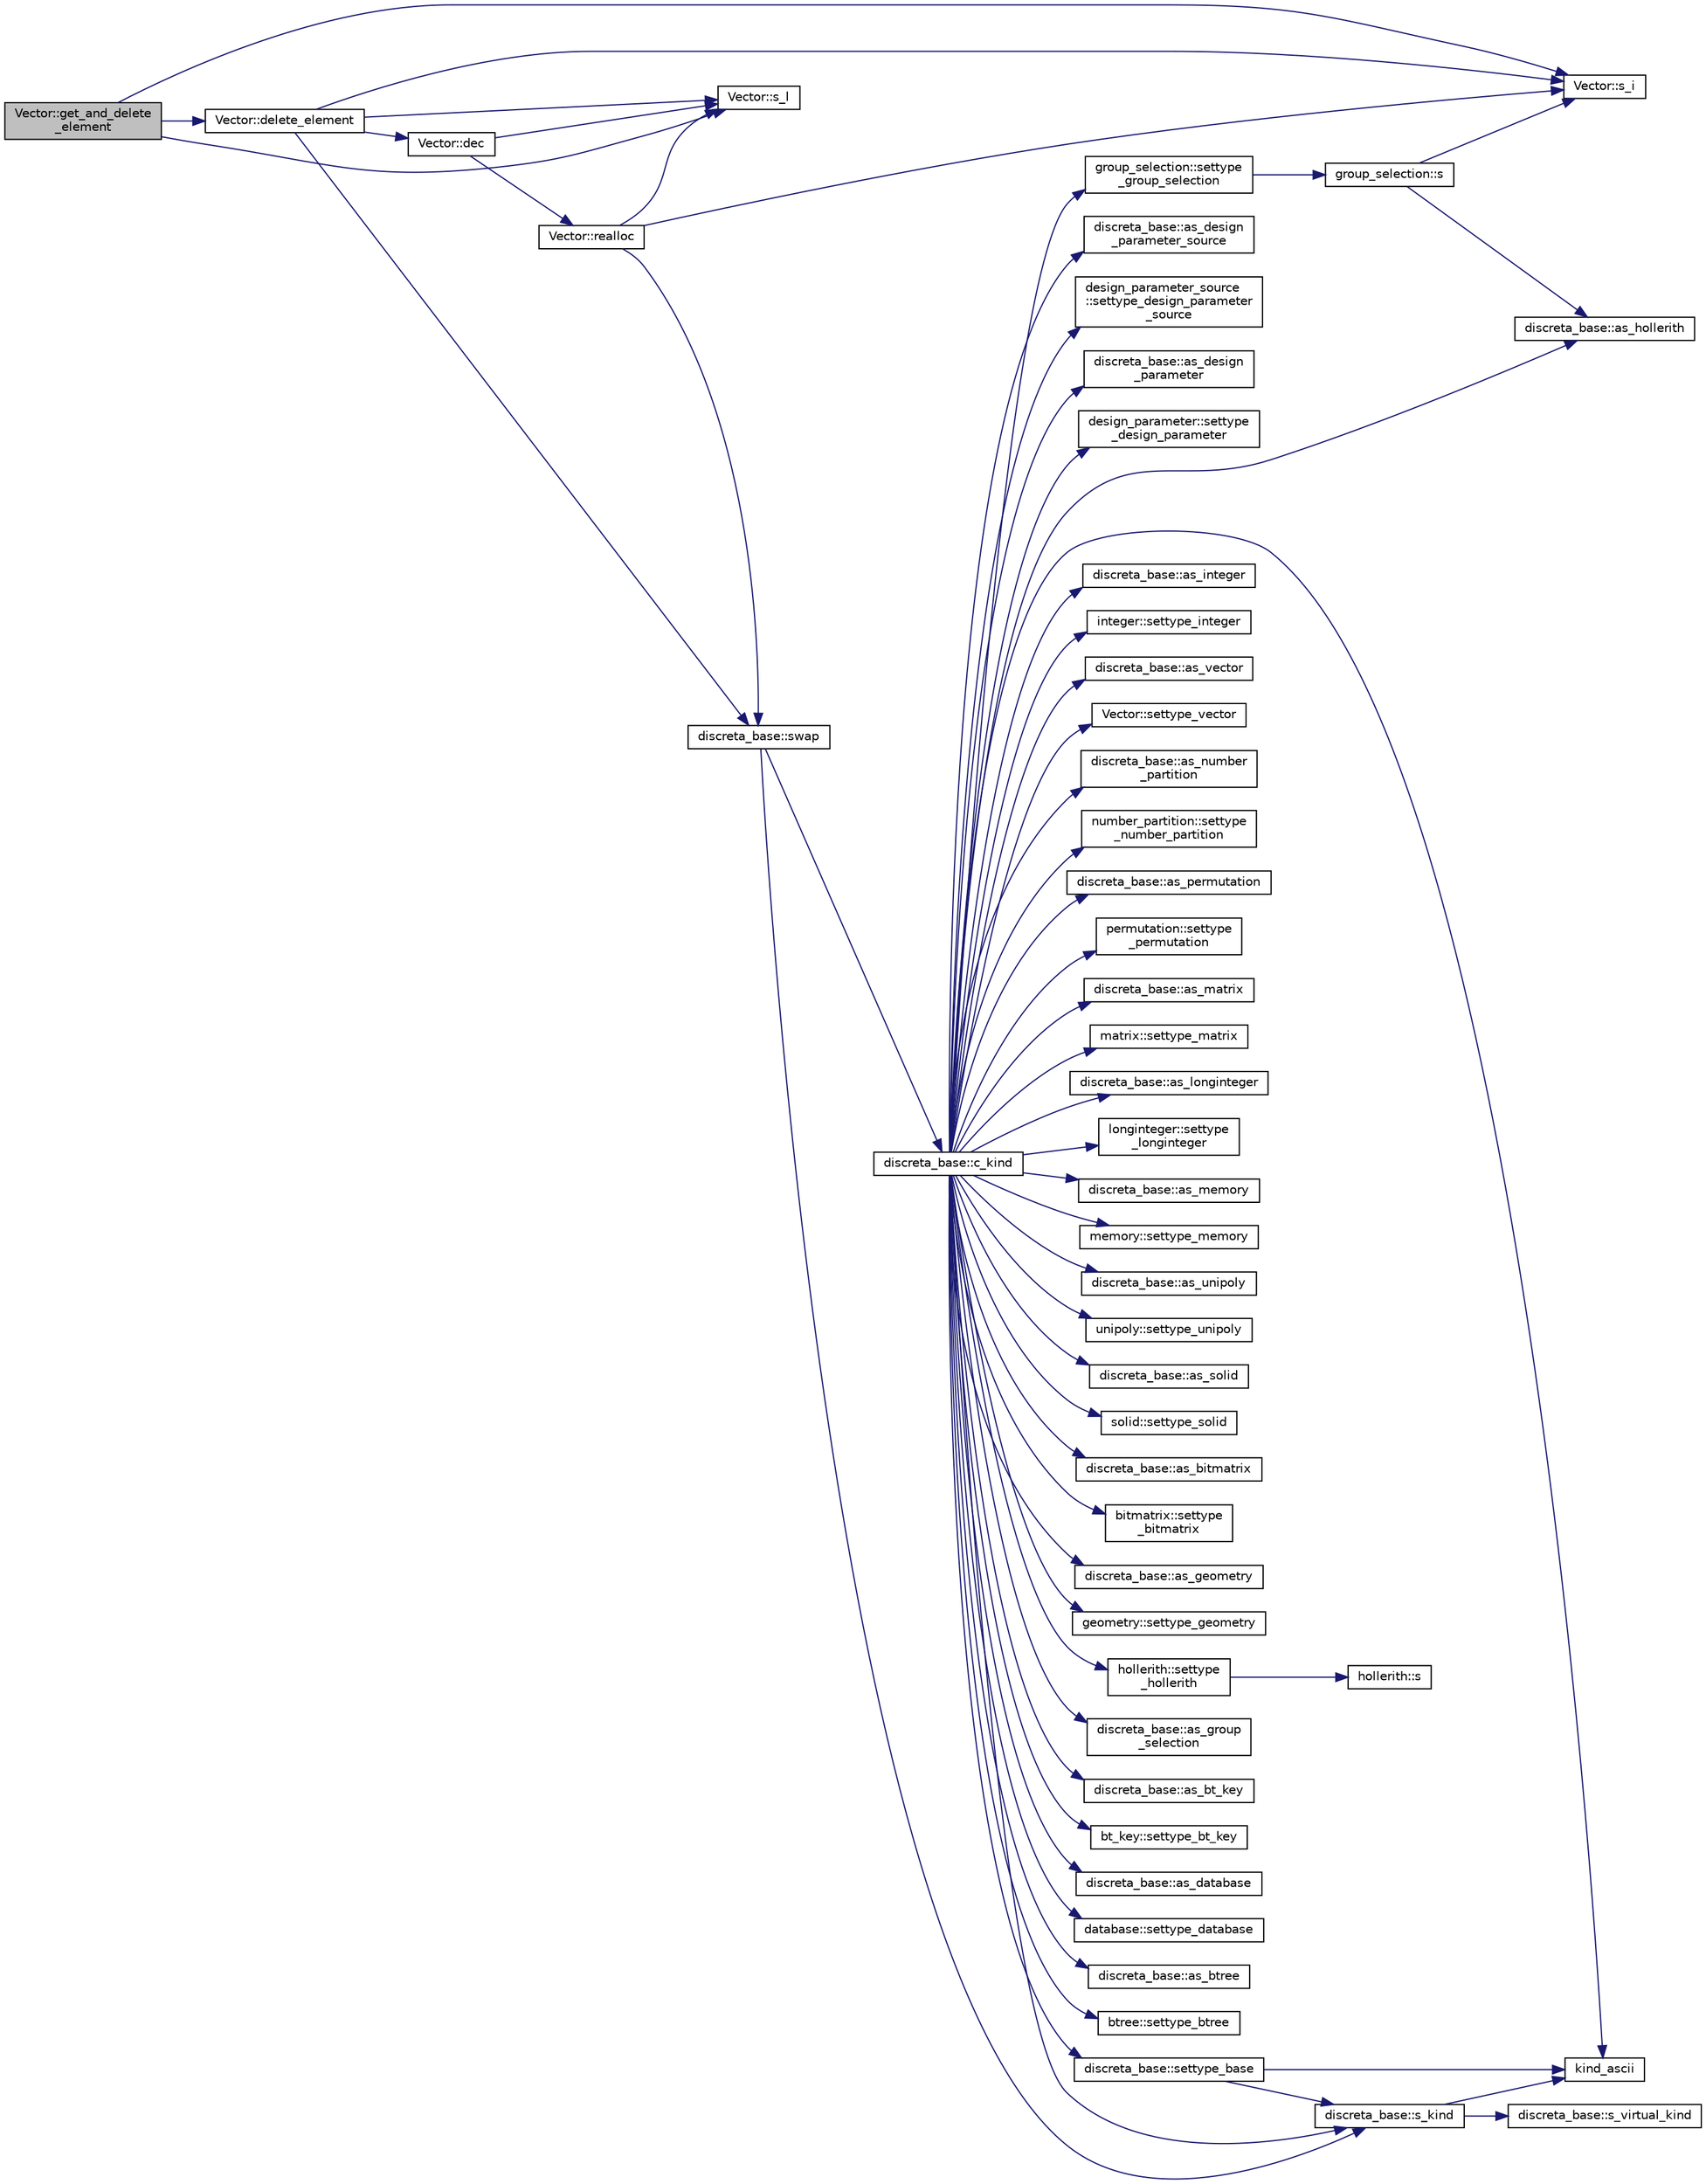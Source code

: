 digraph "Vector::get_and_delete_element"
{
  edge [fontname="Helvetica",fontsize="10",labelfontname="Helvetica",labelfontsize="10"];
  node [fontname="Helvetica",fontsize="10",shape=record];
  rankdir="LR";
  Node1868 [label="Vector::get_and_delete\l_element",height=0.2,width=0.4,color="black", fillcolor="grey75", style="filled", fontcolor="black"];
  Node1868 -> Node1869 [color="midnightblue",fontsize="10",style="solid",fontname="Helvetica"];
  Node1869 [label="Vector::s_l",height=0.2,width=0.4,color="black", fillcolor="white", style="filled",URL="$d5/db2/class_vector.html#ad2dc082288f858d22a528832289e0704"];
  Node1868 -> Node1870 [color="midnightblue",fontsize="10",style="solid",fontname="Helvetica"];
  Node1870 [label="Vector::s_i",height=0.2,width=0.4,color="black", fillcolor="white", style="filled",URL="$d5/db2/class_vector.html#a1c4fe1752523df8119f70dd550244871"];
  Node1868 -> Node1871 [color="midnightblue",fontsize="10",style="solid",fontname="Helvetica"];
  Node1871 [label="Vector::delete_element",height=0.2,width=0.4,color="black", fillcolor="white", style="filled",URL="$d5/db2/class_vector.html#a91dbd1d04baeec1066d397e7668953e3"];
  Node1871 -> Node1869 [color="midnightblue",fontsize="10",style="solid",fontname="Helvetica"];
  Node1871 -> Node1870 [color="midnightblue",fontsize="10",style="solid",fontname="Helvetica"];
  Node1871 -> Node1872 [color="midnightblue",fontsize="10",style="solid",fontname="Helvetica"];
  Node1872 [label="discreta_base::swap",height=0.2,width=0.4,color="black", fillcolor="white", style="filled",URL="$d7/d71/classdiscreta__base.html#a2e8acbb9d3476675dac5b6a583b0293e"];
  Node1872 -> Node1873 [color="midnightblue",fontsize="10",style="solid",fontname="Helvetica"];
  Node1873 [label="discreta_base::s_kind",height=0.2,width=0.4,color="black", fillcolor="white", style="filled",URL="$d7/d71/classdiscreta__base.html#a8a830025c74adbbc3362418a7c2ba157"];
  Node1873 -> Node1874 [color="midnightblue",fontsize="10",style="solid",fontname="Helvetica"];
  Node1874 [label="discreta_base::s_virtual_kind",height=0.2,width=0.4,color="black", fillcolor="white", style="filled",URL="$d7/d71/classdiscreta__base.html#a52778a6d6943a468be083d0785d418fb"];
  Node1873 -> Node1875 [color="midnightblue",fontsize="10",style="solid",fontname="Helvetica"];
  Node1875 [label="kind_ascii",height=0.2,width=0.4,color="black", fillcolor="white", style="filled",URL="$d9/d60/discreta_8h.html#ad0ce825a9f29bc6cec27e1b64cfe27bf"];
  Node1872 -> Node1876 [color="midnightblue",fontsize="10",style="solid",fontname="Helvetica"];
  Node1876 [label="discreta_base::c_kind",height=0.2,width=0.4,color="black", fillcolor="white", style="filled",URL="$d7/d71/classdiscreta__base.html#adc2ff61589c2d083688e7a43f333cb62"];
  Node1876 -> Node1877 [color="midnightblue",fontsize="10",style="solid",fontname="Helvetica"];
  Node1877 [label="discreta_base::settype_base",height=0.2,width=0.4,color="black", fillcolor="white", style="filled",URL="$d7/d71/classdiscreta__base.html#a4f42899a89447d1c3993ea07c38f8ad4"];
  Node1877 -> Node1873 [color="midnightblue",fontsize="10",style="solid",fontname="Helvetica"];
  Node1877 -> Node1875 [color="midnightblue",fontsize="10",style="solid",fontname="Helvetica"];
  Node1876 -> Node1878 [color="midnightblue",fontsize="10",style="solid",fontname="Helvetica"];
  Node1878 [label="discreta_base::as_integer",height=0.2,width=0.4,color="black", fillcolor="white", style="filled",URL="$d7/d71/classdiscreta__base.html#a00d7691eaf874fd283d942692fe8dd26"];
  Node1876 -> Node1879 [color="midnightblue",fontsize="10",style="solid",fontname="Helvetica"];
  Node1879 [label="integer::settype_integer",height=0.2,width=0.4,color="black", fillcolor="white", style="filled",URL="$d0/de5/classinteger.html#a6265c65ef311229acd513d748faba796"];
  Node1876 -> Node1880 [color="midnightblue",fontsize="10",style="solid",fontname="Helvetica"];
  Node1880 [label="discreta_base::as_vector",height=0.2,width=0.4,color="black", fillcolor="white", style="filled",URL="$d7/d71/classdiscreta__base.html#a7bdd6cae39c380b128ee9e17e42cf020"];
  Node1876 -> Node1881 [color="midnightblue",fontsize="10",style="solid",fontname="Helvetica"];
  Node1881 [label="Vector::settype_vector",height=0.2,width=0.4,color="black", fillcolor="white", style="filled",URL="$d5/db2/class_vector.html#a34e0d00b18c051f23904a8429fa6c8b4"];
  Node1876 -> Node1882 [color="midnightblue",fontsize="10",style="solid",fontname="Helvetica"];
  Node1882 [label="discreta_base::as_number\l_partition",height=0.2,width=0.4,color="black", fillcolor="white", style="filled",URL="$d7/d71/classdiscreta__base.html#a307aa09de0e925d46697707968ffab00"];
  Node1876 -> Node1883 [color="midnightblue",fontsize="10",style="solid",fontname="Helvetica"];
  Node1883 [label="number_partition::settype\l_number_partition",height=0.2,width=0.4,color="black", fillcolor="white", style="filled",URL="$df/d50/classnumber__partition.html#a3aaec1b557758f643ffc8555bbc358be"];
  Node1876 -> Node1884 [color="midnightblue",fontsize="10",style="solid",fontname="Helvetica"];
  Node1884 [label="discreta_base::as_permutation",height=0.2,width=0.4,color="black", fillcolor="white", style="filled",URL="$d7/d71/classdiscreta__base.html#aa4e72f36a82984239b12ae831e131098"];
  Node1876 -> Node1885 [color="midnightblue",fontsize="10",style="solid",fontname="Helvetica"];
  Node1885 [label="permutation::settype\l_permutation",height=0.2,width=0.4,color="black", fillcolor="white", style="filled",URL="$d0/d08/classpermutation.html#af1eea29f86195cede9562e444664c28c"];
  Node1876 -> Node1886 [color="midnightblue",fontsize="10",style="solid",fontname="Helvetica"];
  Node1886 [label="discreta_base::as_matrix",height=0.2,width=0.4,color="black", fillcolor="white", style="filled",URL="$d7/d71/classdiscreta__base.html#ae4d7f56d917a4707b838fbffde6467ff"];
  Node1876 -> Node1887 [color="midnightblue",fontsize="10",style="solid",fontname="Helvetica"];
  Node1887 [label="matrix::settype_matrix",height=0.2,width=0.4,color="black", fillcolor="white", style="filled",URL="$d1/d8d/classmatrix.html#a1780283a64a789e4084d792683d276bb"];
  Node1876 -> Node1888 [color="midnightblue",fontsize="10",style="solid",fontname="Helvetica"];
  Node1888 [label="discreta_base::as_longinteger",height=0.2,width=0.4,color="black", fillcolor="white", style="filled",URL="$d7/d71/classdiscreta__base.html#a20a094639eb711b10c8694c51937f7cd"];
  Node1876 -> Node1889 [color="midnightblue",fontsize="10",style="solid",fontname="Helvetica"];
  Node1889 [label="longinteger::settype\l_longinteger",height=0.2,width=0.4,color="black", fillcolor="white", style="filled",URL="$d3/d71/classlonginteger.html#ae5f811ece8df31b9ff114368a18e1dc5"];
  Node1876 -> Node1890 [color="midnightblue",fontsize="10",style="solid",fontname="Helvetica"];
  Node1890 [label="discreta_base::as_memory",height=0.2,width=0.4,color="black", fillcolor="white", style="filled",URL="$d7/d71/classdiscreta__base.html#ad94b2d7dce0cd4fa22db57f6e79c4bd2"];
  Node1876 -> Node1891 [color="midnightblue",fontsize="10",style="solid",fontname="Helvetica"];
  Node1891 [label="memory::settype_memory",height=0.2,width=0.4,color="black", fillcolor="white", style="filled",URL="$d8/d99/classmemory.html#a33aae277f9b8fe36b02e9d5da895451b"];
  Node1876 -> Node1892 [color="midnightblue",fontsize="10",style="solid",fontname="Helvetica"];
  Node1892 [label="discreta_base::as_unipoly",height=0.2,width=0.4,color="black", fillcolor="white", style="filled",URL="$d7/d71/classdiscreta__base.html#ad50d8027f039fe5c2478cddb243adc9d"];
  Node1876 -> Node1893 [color="midnightblue",fontsize="10",style="solid",fontname="Helvetica"];
  Node1893 [label="unipoly::settype_unipoly",height=0.2,width=0.4,color="black", fillcolor="white", style="filled",URL="$d1/d89/classunipoly.html#a8db854fcc85c5e1150b1f1b1c005c95b"];
  Node1876 -> Node1894 [color="midnightblue",fontsize="10",style="solid",fontname="Helvetica"];
  Node1894 [label="discreta_base::as_solid",height=0.2,width=0.4,color="black", fillcolor="white", style="filled",URL="$d7/d71/classdiscreta__base.html#a1fc5f2b85ec97ab0a69dd64903c970a5"];
  Node1876 -> Node1895 [color="midnightblue",fontsize="10",style="solid",fontname="Helvetica"];
  Node1895 [label="solid::settype_solid",height=0.2,width=0.4,color="black", fillcolor="white", style="filled",URL="$d8/def/classsolid.html#a775bd4821f75a8aee4ea3d4335ff90e0"];
  Node1876 -> Node1896 [color="midnightblue",fontsize="10",style="solid",fontname="Helvetica"];
  Node1896 [label="discreta_base::as_bitmatrix",height=0.2,width=0.4,color="black", fillcolor="white", style="filled",URL="$d7/d71/classdiscreta__base.html#a071ad54ea8ef6c9d1d15f532e5a76df6"];
  Node1876 -> Node1897 [color="midnightblue",fontsize="10",style="solid",fontname="Helvetica"];
  Node1897 [label="bitmatrix::settype\l_bitmatrix",height=0.2,width=0.4,color="black", fillcolor="white", style="filled",URL="$de/dc8/classbitmatrix.html#acb571d947f9526665ebbdc0ce3e2a973"];
  Node1876 -> Node1898 [color="midnightblue",fontsize="10",style="solid",fontname="Helvetica"];
  Node1898 [label="discreta_base::as_geometry",height=0.2,width=0.4,color="black", fillcolor="white", style="filled",URL="$d7/d71/classdiscreta__base.html#a38fc7b4cdd830703e9d87354b79bc5c8"];
  Node1876 -> Node1899 [color="midnightblue",fontsize="10",style="solid",fontname="Helvetica"];
  Node1899 [label="geometry::settype_geometry",height=0.2,width=0.4,color="black", fillcolor="white", style="filled",URL="$da/d44/classgeometry.html#ab4a336baba6a3f56f5ffa053a5be5ba7"];
  Node1876 -> Node1900 [color="midnightblue",fontsize="10",style="solid",fontname="Helvetica"];
  Node1900 [label="discreta_base::as_hollerith",height=0.2,width=0.4,color="black", fillcolor="white", style="filled",URL="$d7/d71/classdiscreta__base.html#a3e66f82711f314710107e2f29e589690"];
  Node1876 -> Node1901 [color="midnightblue",fontsize="10",style="solid",fontname="Helvetica"];
  Node1901 [label="hollerith::settype\l_hollerith",height=0.2,width=0.4,color="black", fillcolor="white", style="filled",URL="$d8/d99/classhollerith.html#a23bbd4acfc88a0e90f1245f243f51f76"];
  Node1901 -> Node1902 [color="midnightblue",fontsize="10",style="solid",fontname="Helvetica"];
  Node1902 [label="hollerith::s",height=0.2,width=0.4,color="black", fillcolor="white", style="filled",URL="$d8/d99/classhollerith.html#af61fce2d06f211b25fe3838e4dfee77a"];
  Node1876 -> Node1903 [color="midnightblue",fontsize="10",style="solid",fontname="Helvetica"];
  Node1903 [label="discreta_base::as_group\l_selection",height=0.2,width=0.4,color="black", fillcolor="white", style="filled",URL="$d7/d71/classdiscreta__base.html#aae1bac4883c567718bef9fb610abbdc8"];
  Node1876 -> Node1904 [color="midnightblue",fontsize="10",style="solid",fontname="Helvetica"];
  Node1904 [label="group_selection::settype\l_group_selection",height=0.2,width=0.4,color="black", fillcolor="white", style="filled",URL="$d6/db0/classgroup__selection.html#a015ed73b7b8d784bedd4d11ac1fc0ec1"];
  Node1904 -> Node1905 [color="midnightblue",fontsize="10",style="solid",fontname="Helvetica"];
  Node1905 [label="group_selection::s",height=0.2,width=0.4,color="black", fillcolor="white", style="filled",URL="$d6/db0/classgroup__selection.html#a686cb0c6a3a040796b112b8007ea8223"];
  Node1905 -> Node1870 [color="midnightblue",fontsize="10",style="solid",fontname="Helvetica"];
  Node1905 -> Node1900 [color="midnightblue",fontsize="10",style="solid",fontname="Helvetica"];
  Node1876 -> Node1906 [color="midnightblue",fontsize="10",style="solid",fontname="Helvetica"];
  Node1906 [label="discreta_base::as_bt_key",height=0.2,width=0.4,color="black", fillcolor="white", style="filled",URL="$d7/d71/classdiscreta__base.html#a2734c6e08dca17cf6588bd5064ec1b9f"];
  Node1876 -> Node1907 [color="midnightblue",fontsize="10",style="solid",fontname="Helvetica"];
  Node1907 [label="bt_key::settype_bt_key",height=0.2,width=0.4,color="black", fillcolor="white", style="filled",URL="$d1/de5/classbt__key.html#a352bb10beb7c789d8d29373035824800"];
  Node1876 -> Node1908 [color="midnightblue",fontsize="10",style="solid",fontname="Helvetica"];
  Node1908 [label="discreta_base::as_database",height=0.2,width=0.4,color="black", fillcolor="white", style="filled",URL="$d7/d71/classdiscreta__base.html#ab055d39d58210a2b03ba3d33703b09a9"];
  Node1876 -> Node1909 [color="midnightblue",fontsize="10",style="solid",fontname="Helvetica"];
  Node1909 [label="database::settype_database",height=0.2,width=0.4,color="black", fillcolor="white", style="filled",URL="$db/d72/classdatabase.html#a014639aa001462e480eb1f3984839b72"];
  Node1876 -> Node1910 [color="midnightblue",fontsize="10",style="solid",fontname="Helvetica"];
  Node1910 [label="discreta_base::as_btree",height=0.2,width=0.4,color="black", fillcolor="white", style="filled",URL="$d7/d71/classdiscreta__base.html#a78e76674cef2ec113c17989c11288778"];
  Node1876 -> Node1911 [color="midnightblue",fontsize="10",style="solid",fontname="Helvetica"];
  Node1911 [label="btree::settype_btree",height=0.2,width=0.4,color="black", fillcolor="white", style="filled",URL="$dd/db0/classbtree.html#a5a1b9773c848908a6050cc733d2d9780"];
  Node1876 -> Node1912 [color="midnightblue",fontsize="10",style="solid",fontname="Helvetica"];
  Node1912 [label="discreta_base::as_design\l_parameter_source",height=0.2,width=0.4,color="black", fillcolor="white", style="filled",URL="$d7/d71/classdiscreta__base.html#a59cbf837c6582ded5bc586265d13d81a"];
  Node1876 -> Node1913 [color="midnightblue",fontsize="10",style="solid",fontname="Helvetica"];
  Node1913 [label="design_parameter_source\l::settype_design_parameter\l_source",height=0.2,width=0.4,color="black", fillcolor="white", style="filled",URL="$df/d4b/classdesign__parameter__source.html#a3af3b851df87bd1661fb9c9ce18822c8"];
  Node1876 -> Node1914 [color="midnightblue",fontsize="10",style="solid",fontname="Helvetica"];
  Node1914 [label="discreta_base::as_design\l_parameter",height=0.2,width=0.4,color="black", fillcolor="white", style="filled",URL="$d7/d71/classdiscreta__base.html#aab24ff38ea1c5471ab3de42e014d0f2a"];
  Node1876 -> Node1915 [color="midnightblue",fontsize="10",style="solid",fontname="Helvetica"];
  Node1915 [label="design_parameter::settype\l_design_parameter",height=0.2,width=0.4,color="black", fillcolor="white", style="filled",URL="$da/d94/classdesign__parameter.html#a8b19d277f2b7d09c2531a527dfc0359e"];
  Node1876 -> Node1875 [color="midnightblue",fontsize="10",style="solid",fontname="Helvetica"];
  Node1876 -> Node1873 [color="midnightblue",fontsize="10",style="solid",fontname="Helvetica"];
  Node1871 -> Node1916 [color="midnightblue",fontsize="10",style="solid",fontname="Helvetica"];
  Node1916 [label="Vector::dec",height=0.2,width=0.4,color="black", fillcolor="white", style="filled",URL="$d5/db2/class_vector.html#ac2c2f8a845000951b008bbe833be3fd4"];
  Node1916 -> Node1869 [color="midnightblue",fontsize="10",style="solid",fontname="Helvetica"];
  Node1916 -> Node1917 [color="midnightblue",fontsize="10",style="solid",fontname="Helvetica"];
  Node1917 [label="Vector::realloc",height=0.2,width=0.4,color="black", fillcolor="white", style="filled",URL="$d5/db2/class_vector.html#a00aff28a4a7cacc8c5aaf44b6f3fb3a5"];
  Node1917 -> Node1869 [color="midnightblue",fontsize="10",style="solid",fontname="Helvetica"];
  Node1917 -> Node1870 [color="midnightblue",fontsize="10",style="solid",fontname="Helvetica"];
  Node1917 -> Node1872 [color="midnightblue",fontsize="10",style="solid",fontname="Helvetica"];
}

